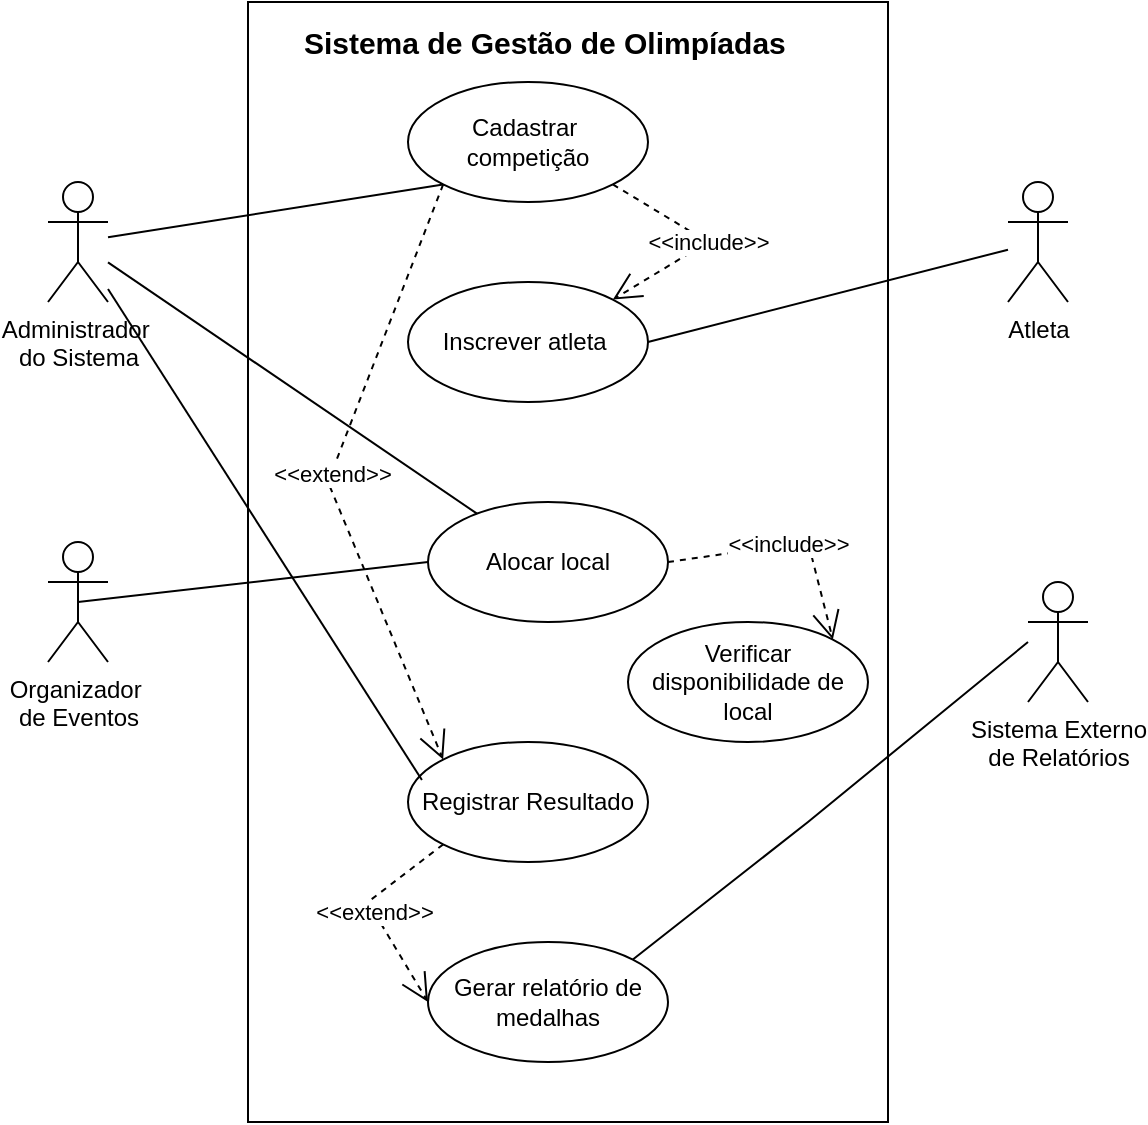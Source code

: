 <mxfile version="24.7.14">
  <diagram name="Página-1" id="2sxpvVSqErBeXv812kIl">
    <mxGraphModel dx="839" dy="451" grid="1" gridSize="10" guides="1" tooltips="1" connect="1" arrows="1" fold="1" page="1" pageScale="1" pageWidth="827" pageHeight="1169" math="0" shadow="0">
      <root>
        <mxCell id="0" />
        <mxCell id="1" parent="0" />
        <mxCell id="mnfsGZUZUVeKxlPdwvMC-16" value="" style="rounded=0;whiteSpace=wrap;html=1;" parent="1" vertex="1">
          <mxGeometry x="240" y="10" width="320" height="560" as="geometry" />
        </mxCell>
        <mxCell id="mnfsGZUZUVeKxlPdwvMC-2" value="Administrador&amp;nbsp;&lt;div&gt;do Sistema&lt;/div&gt;" style="shape=umlActor;verticalLabelPosition=bottom;verticalAlign=top;html=1;" parent="1" vertex="1">
          <mxGeometry x="140" y="100" width="30" height="60" as="geometry" />
        </mxCell>
        <mxCell id="mnfsGZUZUVeKxlPdwvMC-6" value="Organizador&amp;nbsp;&lt;div&gt;de Eventos&lt;/div&gt;" style="shape=umlActor;verticalLabelPosition=bottom;verticalAlign=top;html=1;" parent="1" vertex="1">
          <mxGeometry x="140" y="280" width="30" height="60" as="geometry" />
        </mxCell>
        <mxCell id="mnfsGZUZUVeKxlPdwvMC-7" value="Atleta" style="shape=umlActor;verticalLabelPosition=bottom;verticalAlign=top;html=1;" parent="1" vertex="1">
          <mxGeometry x="620" y="100" width="30" height="60" as="geometry" />
        </mxCell>
        <mxCell id="mnfsGZUZUVeKxlPdwvMC-8" value="Sistema Externo&lt;div&gt;de Relatórios&lt;/div&gt;" style="shape=umlActor;verticalLabelPosition=bottom;verticalAlign=top;html=1;" parent="1" vertex="1">
          <mxGeometry x="630" y="300" width="30" height="60" as="geometry" />
        </mxCell>
        <mxCell id="mnfsGZUZUVeKxlPdwvMC-9" value="Cadastrar&amp;nbsp;&lt;div&gt;competição&lt;/div&gt;" style="ellipse;whiteSpace=wrap;html=1;" parent="1" vertex="1">
          <mxGeometry x="320" y="50" width="120" height="60" as="geometry" />
        </mxCell>
        <mxCell id="mnfsGZUZUVeKxlPdwvMC-10" value="Inscrever atleta&amp;nbsp;" style="ellipse;whiteSpace=wrap;html=1;" parent="1" vertex="1">
          <mxGeometry x="320" y="150" width="120" height="60" as="geometry" />
        </mxCell>
        <mxCell id="mnfsGZUZUVeKxlPdwvMC-11" value="Alocar local" style="ellipse;whiteSpace=wrap;html=1;" parent="1" vertex="1">
          <mxGeometry x="330" y="260" width="120" height="60" as="geometry" />
        </mxCell>
        <mxCell id="mnfsGZUZUVeKxlPdwvMC-12" value="Verificar disponibilidade de local" style="ellipse;whiteSpace=wrap;html=1;" parent="1" vertex="1">
          <mxGeometry x="430" y="320" width="120" height="60" as="geometry" />
        </mxCell>
        <mxCell id="mnfsGZUZUVeKxlPdwvMC-13" value="Registrar Resultado" style="ellipse;whiteSpace=wrap;html=1;" parent="1" vertex="1">
          <mxGeometry x="320" y="380" width="120" height="60" as="geometry" />
        </mxCell>
        <mxCell id="mnfsGZUZUVeKxlPdwvMC-14" value="Gerar relatório de medalhas" style="ellipse;whiteSpace=wrap;html=1;" parent="1" vertex="1">
          <mxGeometry x="330" y="480" width="120" height="60" as="geometry" />
        </mxCell>
        <mxCell id="mnfsGZUZUVeKxlPdwvMC-19" value="" style="endArrow=none;html=1;rounded=0;entryX=0;entryY=1;entryDx=0;entryDy=0;" parent="1" source="mnfsGZUZUVeKxlPdwvMC-2" target="mnfsGZUZUVeKxlPdwvMC-9" edge="1">
          <mxGeometry width="50" height="50" relative="1" as="geometry">
            <mxPoint x="390" y="270" as="sourcePoint" />
            <mxPoint x="440" y="220" as="targetPoint" />
          </mxGeometry>
        </mxCell>
        <mxCell id="mnfsGZUZUVeKxlPdwvMC-20" value="" style="endArrow=none;html=1;rounded=0;" parent="1" source="mnfsGZUZUVeKxlPdwvMC-2" target="mnfsGZUZUVeKxlPdwvMC-11" edge="1">
          <mxGeometry width="50" height="50" relative="1" as="geometry">
            <mxPoint x="200" y="137" as="sourcePoint" />
            <mxPoint x="348" y="111" as="targetPoint" />
          </mxGeometry>
        </mxCell>
        <mxCell id="mnfsGZUZUVeKxlPdwvMC-21" value="" style="endArrow=none;html=1;rounded=0;entryX=0.058;entryY=0.317;entryDx=0;entryDy=0;entryPerimeter=0;" parent="1" source="mnfsGZUZUVeKxlPdwvMC-2" target="mnfsGZUZUVeKxlPdwvMC-13" edge="1">
          <mxGeometry width="50" height="50" relative="1" as="geometry">
            <mxPoint x="210" y="147" as="sourcePoint" />
            <mxPoint x="368" y="275" as="targetPoint" />
          </mxGeometry>
        </mxCell>
        <mxCell id="mnfsGZUZUVeKxlPdwvMC-22" value="" style="endArrow=none;html=1;rounded=0;entryX=1;entryY=0;entryDx=0;entryDy=0;" parent="1" target="mnfsGZUZUVeKxlPdwvMC-14" edge="1">
          <mxGeometry width="50" height="50" relative="1" as="geometry">
            <mxPoint x="630" y="330" as="sourcePoint" />
            <mxPoint x="337" y="409" as="targetPoint" />
            <Array as="points">
              <mxPoint x="520" y="420" />
            </Array>
          </mxGeometry>
        </mxCell>
        <mxCell id="mnfsGZUZUVeKxlPdwvMC-23" value="" style="endArrow=none;html=1;rounded=0;exitX=0;exitY=0.5;exitDx=0;exitDy=0;entryX=0.5;entryY=0.5;entryDx=0;entryDy=0;entryPerimeter=0;" parent="1" source="mnfsGZUZUVeKxlPdwvMC-11" target="mnfsGZUZUVeKxlPdwvMC-6" edge="1">
          <mxGeometry width="50" height="50" relative="1" as="geometry">
            <mxPoint x="330" y="300" as="sourcePoint" />
            <mxPoint x="200" y="330" as="targetPoint" />
          </mxGeometry>
        </mxCell>
        <mxCell id="mnfsGZUZUVeKxlPdwvMC-24" value="" style="endArrow=none;html=1;rounded=0;exitX=1;exitY=0.5;exitDx=0;exitDy=0;" parent="1" source="mnfsGZUZUVeKxlPdwvMC-10" target="mnfsGZUZUVeKxlPdwvMC-7" edge="1">
          <mxGeometry width="50" height="50" relative="1" as="geometry">
            <mxPoint x="340" y="310" as="sourcePoint" />
            <mxPoint x="210" y="340" as="targetPoint" />
          </mxGeometry>
        </mxCell>
        <mxCell id="mnfsGZUZUVeKxlPdwvMC-25" value="&amp;lt;&amp;lt;include&amp;gt;&amp;gt;" style="endArrow=open;endSize=12;dashed=1;html=1;rounded=0;exitX=1;exitY=1;exitDx=0;exitDy=0;entryX=1;entryY=0;entryDx=0;entryDy=0;" parent="1" source="mnfsGZUZUVeKxlPdwvMC-9" target="mnfsGZUZUVeKxlPdwvMC-10" edge="1">
          <mxGeometry width="160" relative="1" as="geometry">
            <mxPoint x="330" y="200" as="sourcePoint" />
            <mxPoint x="490" y="200" as="targetPoint" />
            <Array as="points">
              <mxPoint x="470" y="130" />
            </Array>
          </mxGeometry>
        </mxCell>
        <mxCell id="mnfsGZUZUVeKxlPdwvMC-26" value="&amp;lt;&amp;lt;include&amp;gt;&amp;gt;" style="endArrow=open;endSize=12;dashed=1;html=1;rounded=0;exitX=1;exitY=0.5;exitDx=0;exitDy=0;entryX=1;entryY=0;entryDx=0;entryDy=0;" parent="1" source="mnfsGZUZUVeKxlPdwvMC-11" target="mnfsGZUZUVeKxlPdwvMC-12" edge="1">
          <mxGeometry width="160" relative="1" as="geometry">
            <mxPoint x="432" y="111" as="sourcePoint" />
            <mxPoint x="432" y="169" as="targetPoint" />
            <Array as="points">
              <mxPoint x="520" y="280" />
            </Array>
          </mxGeometry>
        </mxCell>
        <mxCell id="mnfsGZUZUVeKxlPdwvMC-27" value="&amp;lt;&amp;lt;extend&amp;gt;&amp;gt;" style="endArrow=open;endSize=12;dashed=1;html=1;rounded=0;exitX=0;exitY=1;exitDx=0;exitDy=0;entryX=0;entryY=0;entryDx=0;entryDy=0;" parent="1" source="mnfsGZUZUVeKxlPdwvMC-9" target="mnfsGZUZUVeKxlPdwvMC-13" edge="1">
          <mxGeometry width="160" relative="1" as="geometry">
            <mxPoint x="460" y="300" as="sourcePoint" />
            <mxPoint x="542" y="339" as="targetPoint" />
            <Array as="points">
              <mxPoint x="280" y="250" />
            </Array>
          </mxGeometry>
        </mxCell>
        <mxCell id="mnfsGZUZUVeKxlPdwvMC-29" value="&amp;lt;&amp;lt;extend&amp;gt;&amp;gt;" style="endArrow=open;endSize=12;dashed=1;html=1;rounded=0;entryX=0;entryY=0.5;entryDx=0;entryDy=0;exitX=0;exitY=1;exitDx=0;exitDy=0;" parent="1" source="mnfsGZUZUVeKxlPdwvMC-13" target="mnfsGZUZUVeKxlPdwvMC-14" edge="1">
          <mxGeometry width="160" relative="1" as="geometry">
            <mxPoint x="468" y="410" as="sourcePoint" />
            <mxPoint x="550" y="459" as="targetPoint" />
            <Array as="points">
              <mxPoint x="300" y="460" />
            </Array>
          </mxGeometry>
        </mxCell>
        <mxCell id="mnfsGZUZUVeKxlPdwvMC-30" value="Sistema de Gestão de Olimpíadas&amp;nbsp;" style="text;strokeColor=none;fillColor=none;html=1;fontSize=15;fontStyle=1;verticalAlign=middle;align=center;" parent="1" vertex="1">
          <mxGeometry x="340" y="10" width="100" height="40" as="geometry" />
        </mxCell>
      </root>
    </mxGraphModel>
  </diagram>
</mxfile>

